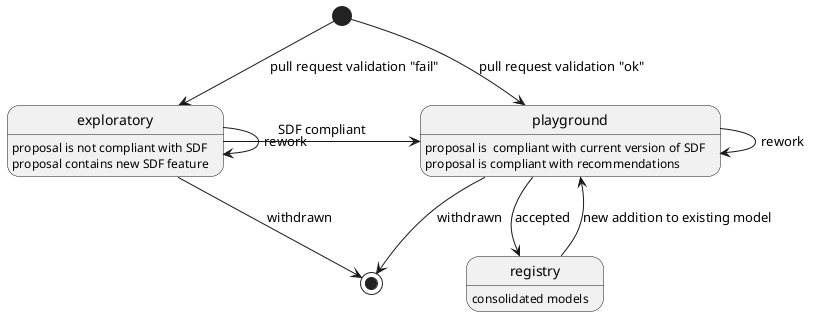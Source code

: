 @startuml

[*] --> exploratory : pull request validation "fail"
exploratory --> [*] : withdrawn
exploratory : proposal is not compliant with SDF
exploratory : proposal contains new SDF feature

exploratory --> exploratory : rework


[*] --> playground : pull request validation "ok"
exploratory -> playground : SDF compliant
playground --> [*] : withdrawn

playground --> playground : rework

playground : proposal is  compliant with current version of SDF
playground : proposal is compliant with recommendations

registry -> playground : new addition to existing model

playground --> registry : accepted
registry : consolidated models

@enduml